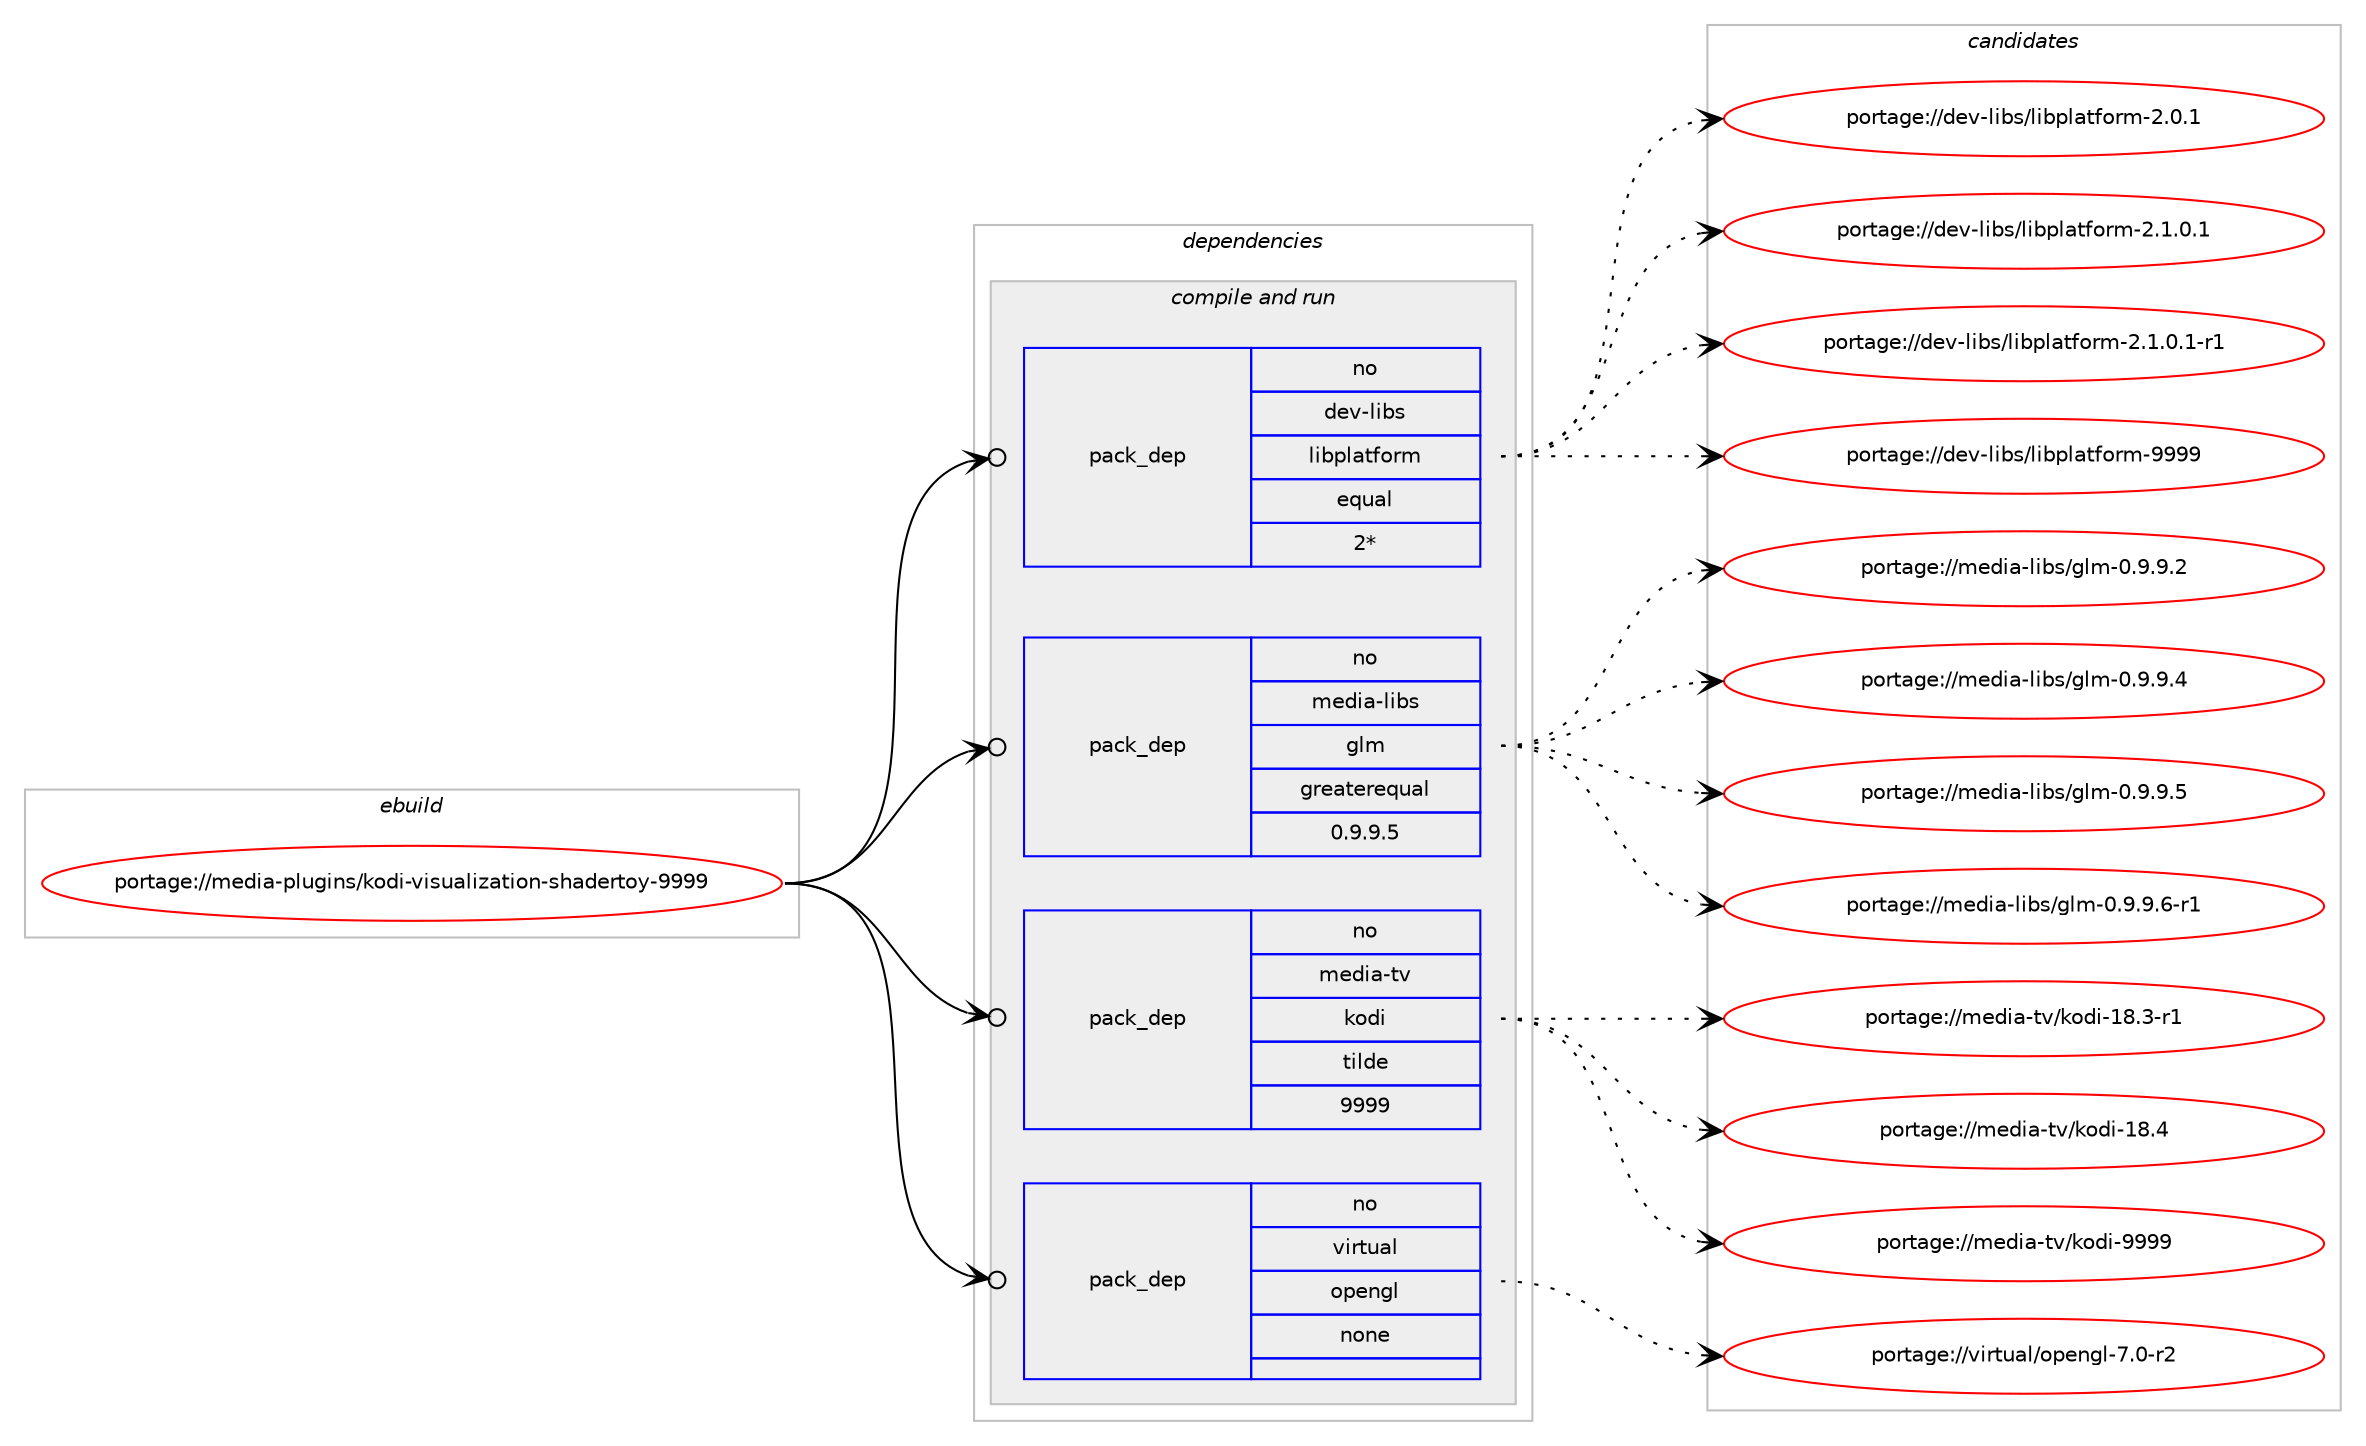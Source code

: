 digraph prolog {

# *************
# Graph options
# *************

newrank=true;
concentrate=true;
compound=true;
graph [rankdir=LR,fontname=Helvetica,fontsize=10,ranksep=1.5];#, ranksep=2.5, nodesep=0.2];
edge  [arrowhead=vee];
node  [fontname=Helvetica,fontsize=10];

# **********
# The ebuild
# **********

subgraph cluster_leftcol {
color=gray;
rank=same;
label=<<i>ebuild</i>>;
id [label="portage://media-plugins/kodi-visualization-shadertoy-9999", color=red, width=4, href="../media-plugins/kodi-visualization-shadertoy-9999.svg"];
}

# ****************
# The dependencies
# ****************

subgraph cluster_midcol {
color=gray;
label=<<i>dependencies</i>>;
subgraph cluster_compile {
fillcolor="#eeeeee";
style=filled;
label=<<i>compile</i>>;
}
subgraph cluster_compileandrun {
fillcolor="#eeeeee";
style=filled;
label=<<i>compile and run</i>>;
subgraph pack240649 {
dependency327652 [label=<<TABLE BORDER="0" CELLBORDER="1" CELLSPACING="0" CELLPADDING="4" WIDTH="220"><TR><TD ROWSPAN="6" CELLPADDING="30">pack_dep</TD></TR><TR><TD WIDTH="110">no</TD></TR><TR><TD>dev-libs</TD></TR><TR><TD>libplatform</TD></TR><TR><TD>equal</TD></TR><TR><TD>2*</TD></TR></TABLE>>, shape=none, color=blue];
}
id:e -> dependency327652:w [weight=20,style="solid",arrowhead="odotvee"];
subgraph pack240650 {
dependency327653 [label=<<TABLE BORDER="0" CELLBORDER="1" CELLSPACING="0" CELLPADDING="4" WIDTH="220"><TR><TD ROWSPAN="6" CELLPADDING="30">pack_dep</TD></TR><TR><TD WIDTH="110">no</TD></TR><TR><TD>media-libs</TD></TR><TR><TD>glm</TD></TR><TR><TD>greaterequal</TD></TR><TR><TD>0.9.9.5</TD></TR></TABLE>>, shape=none, color=blue];
}
id:e -> dependency327653:w [weight=20,style="solid",arrowhead="odotvee"];
subgraph pack240651 {
dependency327654 [label=<<TABLE BORDER="0" CELLBORDER="1" CELLSPACING="0" CELLPADDING="4" WIDTH="220"><TR><TD ROWSPAN="6" CELLPADDING="30">pack_dep</TD></TR><TR><TD WIDTH="110">no</TD></TR><TR><TD>media-tv</TD></TR><TR><TD>kodi</TD></TR><TR><TD>tilde</TD></TR><TR><TD>9999</TD></TR></TABLE>>, shape=none, color=blue];
}
id:e -> dependency327654:w [weight=20,style="solid",arrowhead="odotvee"];
subgraph pack240652 {
dependency327655 [label=<<TABLE BORDER="0" CELLBORDER="1" CELLSPACING="0" CELLPADDING="4" WIDTH="220"><TR><TD ROWSPAN="6" CELLPADDING="30">pack_dep</TD></TR><TR><TD WIDTH="110">no</TD></TR><TR><TD>virtual</TD></TR><TR><TD>opengl</TD></TR><TR><TD>none</TD></TR><TR><TD></TD></TR></TABLE>>, shape=none, color=blue];
}
id:e -> dependency327655:w [weight=20,style="solid",arrowhead="odotvee"];
}
subgraph cluster_run {
fillcolor="#eeeeee";
style=filled;
label=<<i>run</i>>;
}
}

# **************
# The candidates
# **************

subgraph cluster_choices {
rank=same;
color=gray;
label=<<i>candidates</i>>;

subgraph choice240649 {
color=black;
nodesep=1;
choiceportage1001011184510810598115471081059811210897116102111114109455046484649 [label="portage://dev-libs/libplatform-2.0.1", color=red, width=4,href="../dev-libs/libplatform-2.0.1.svg"];
choiceportage10010111845108105981154710810598112108971161021111141094550464946484649 [label="portage://dev-libs/libplatform-2.1.0.1", color=red, width=4,href="../dev-libs/libplatform-2.1.0.1.svg"];
choiceportage100101118451081059811547108105981121089711610211111410945504649464846494511449 [label="portage://dev-libs/libplatform-2.1.0.1-r1", color=red, width=4,href="../dev-libs/libplatform-2.1.0.1-r1.svg"];
choiceportage10010111845108105981154710810598112108971161021111141094557575757 [label="portage://dev-libs/libplatform-9999", color=red, width=4,href="../dev-libs/libplatform-9999.svg"];
dependency327652:e -> choiceportage1001011184510810598115471081059811210897116102111114109455046484649:w [style=dotted,weight="100"];
dependency327652:e -> choiceportage10010111845108105981154710810598112108971161021111141094550464946484649:w [style=dotted,weight="100"];
dependency327652:e -> choiceportage100101118451081059811547108105981121089711610211111410945504649464846494511449:w [style=dotted,weight="100"];
dependency327652:e -> choiceportage10010111845108105981154710810598112108971161021111141094557575757:w [style=dotted,weight="100"];
}
subgraph choice240650 {
color=black;
nodesep=1;
choiceportage109101100105974510810598115471031081094548465746574650 [label="portage://media-libs/glm-0.9.9.2", color=red, width=4,href="../media-libs/glm-0.9.9.2.svg"];
choiceportage109101100105974510810598115471031081094548465746574652 [label="portage://media-libs/glm-0.9.9.4", color=red, width=4,href="../media-libs/glm-0.9.9.4.svg"];
choiceportage109101100105974510810598115471031081094548465746574653 [label="portage://media-libs/glm-0.9.9.5", color=red, width=4,href="../media-libs/glm-0.9.9.5.svg"];
choiceportage1091011001059745108105981154710310810945484657465746544511449 [label="portage://media-libs/glm-0.9.9.6-r1", color=red, width=4,href="../media-libs/glm-0.9.9.6-r1.svg"];
dependency327653:e -> choiceportage109101100105974510810598115471031081094548465746574650:w [style=dotted,weight="100"];
dependency327653:e -> choiceportage109101100105974510810598115471031081094548465746574652:w [style=dotted,weight="100"];
dependency327653:e -> choiceportage109101100105974510810598115471031081094548465746574653:w [style=dotted,weight="100"];
dependency327653:e -> choiceportage1091011001059745108105981154710310810945484657465746544511449:w [style=dotted,weight="100"];
}
subgraph choice240651 {
color=black;
nodesep=1;
choiceportage10910110010597451161184710711110010545495646514511449 [label="portage://media-tv/kodi-18.3-r1", color=red, width=4,href="../media-tv/kodi-18.3-r1.svg"];
choiceportage1091011001059745116118471071111001054549564652 [label="portage://media-tv/kodi-18.4", color=red, width=4,href="../media-tv/kodi-18.4.svg"];
choiceportage1091011001059745116118471071111001054557575757 [label="portage://media-tv/kodi-9999", color=red, width=4,href="../media-tv/kodi-9999.svg"];
dependency327654:e -> choiceportage10910110010597451161184710711110010545495646514511449:w [style=dotted,weight="100"];
dependency327654:e -> choiceportage1091011001059745116118471071111001054549564652:w [style=dotted,weight="100"];
dependency327654:e -> choiceportage1091011001059745116118471071111001054557575757:w [style=dotted,weight="100"];
}
subgraph choice240652 {
color=black;
nodesep=1;
choiceportage1181051141161179710847111112101110103108455546484511450 [label="portage://virtual/opengl-7.0-r2", color=red, width=4,href="../virtual/opengl-7.0-r2.svg"];
dependency327655:e -> choiceportage1181051141161179710847111112101110103108455546484511450:w [style=dotted,weight="100"];
}
}

}
